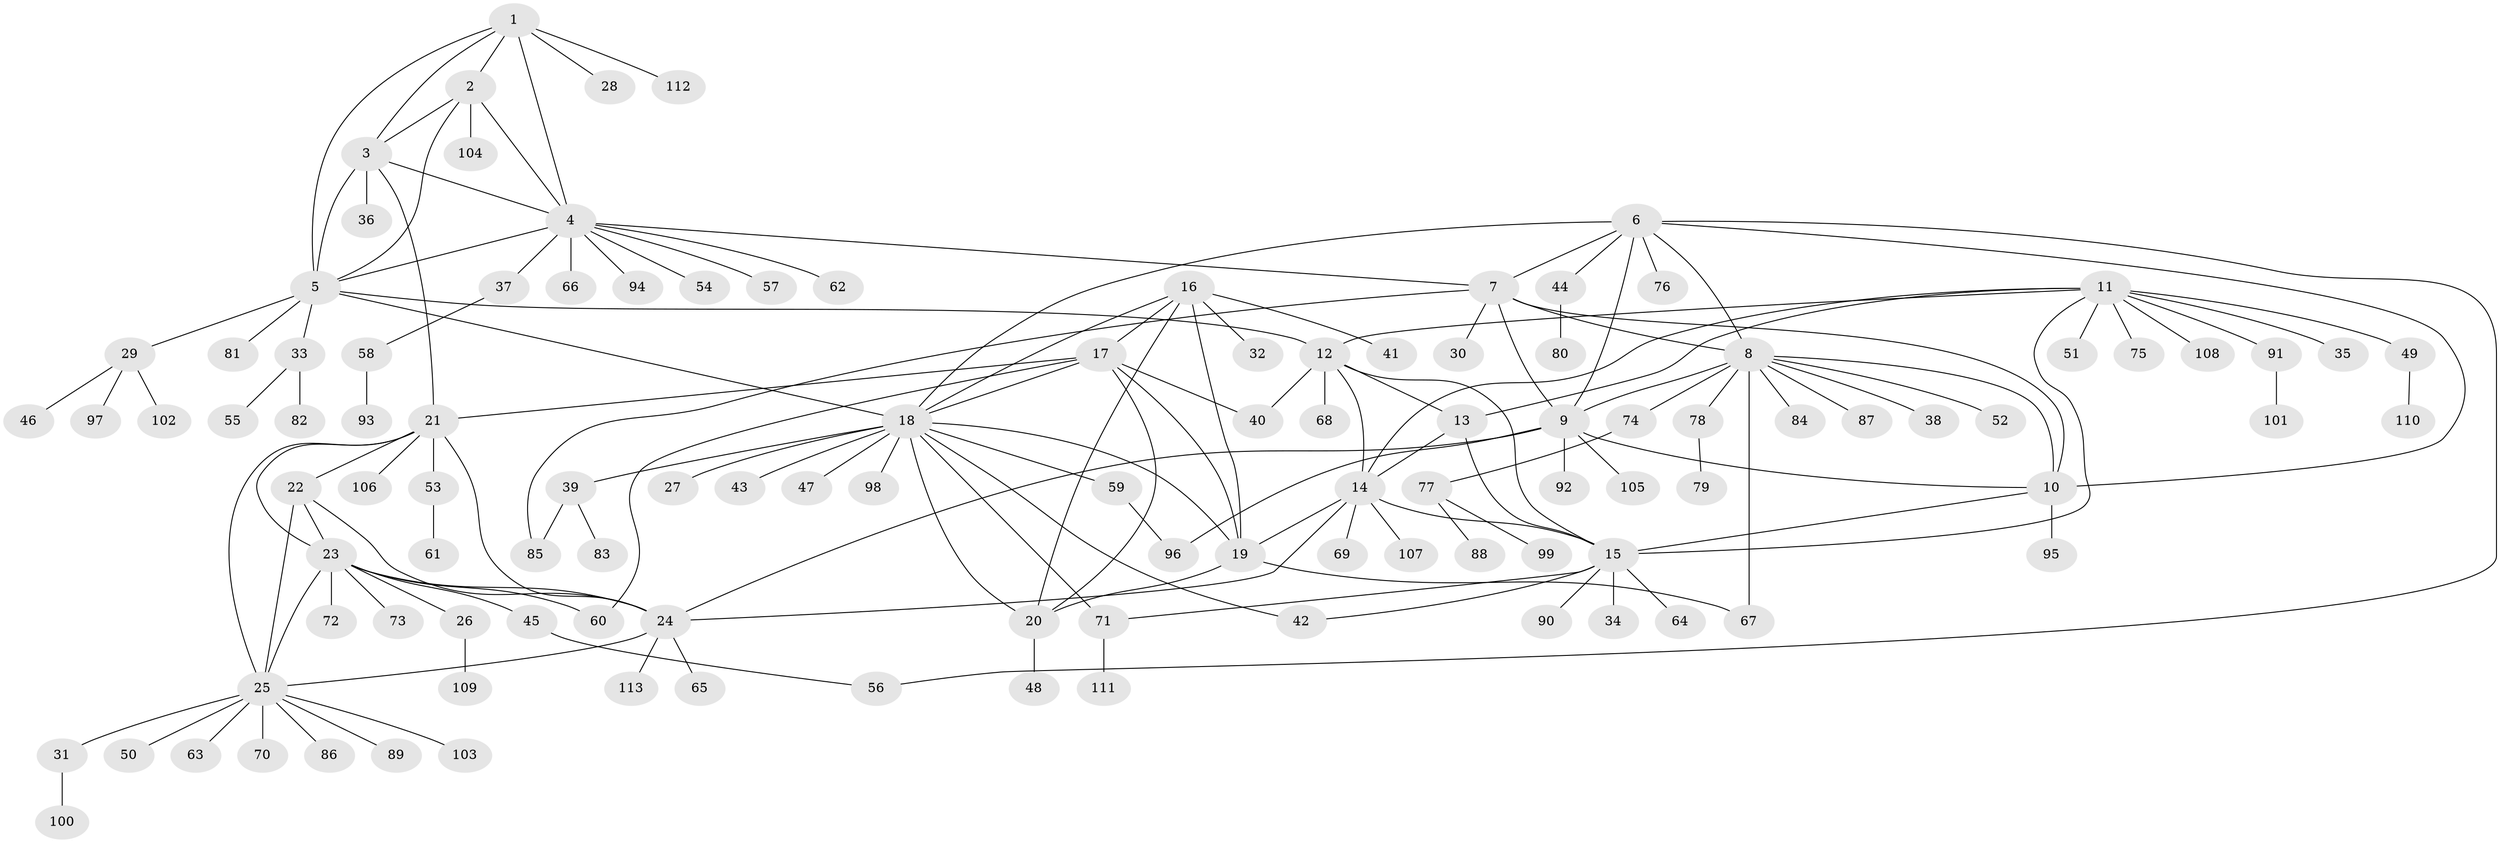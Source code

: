 // Generated by graph-tools (version 1.1) at 2025/26/03/09/25 03:26:39]
// undirected, 113 vertices, 156 edges
graph export_dot {
graph [start="1"]
  node [color=gray90,style=filled];
  1;
  2;
  3;
  4;
  5;
  6;
  7;
  8;
  9;
  10;
  11;
  12;
  13;
  14;
  15;
  16;
  17;
  18;
  19;
  20;
  21;
  22;
  23;
  24;
  25;
  26;
  27;
  28;
  29;
  30;
  31;
  32;
  33;
  34;
  35;
  36;
  37;
  38;
  39;
  40;
  41;
  42;
  43;
  44;
  45;
  46;
  47;
  48;
  49;
  50;
  51;
  52;
  53;
  54;
  55;
  56;
  57;
  58;
  59;
  60;
  61;
  62;
  63;
  64;
  65;
  66;
  67;
  68;
  69;
  70;
  71;
  72;
  73;
  74;
  75;
  76;
  77;
  78;
  79;
  80;
  81;
  82;
  83;
  84;
  85;
  86;
  87;
  88;
  89;
  90;
  91;
  92;
  93;
  94;
  95;
  96;
  97;
  98;
  99;
  100;
  101;
  102;
  103;
  104;
  105;
  106;
  107;
  108;
  109;
  110;
  111;
  112;
  113;
  1 -- 2;
  1 -- 3;
  1 -- 4;
  1 -- 5;
  1 -- 28;
  1 -- 112;
  2 -- 3;
  2 -- 4;
  2 -- 5;
  2 -- 104;
  3 -- 4;
  3 -- 5;
  3 -- 21;
  3 -- 36;
  4 -- 5;
  4 -- 7;
  4 -- 37;
  4 -- 54;
  4 -- 57;
  4 -- 62;
  4 -- 66;
  4 -- 94;
  5 -- 12;
  5 -- 18;
  5 -- 29;
  5 -- 33;
  5 -- 81;
  6 -- 7;
  6 -- 8;
  6 -- 9;
  6 -- 10;
  6 -- 18;
  6 -- 44;
  6 -- 56;
  6 -- 76;
  7 -- 8;
  7 -- 9;
  7 -- 10;
  7 -- 30;
  7 -- 85;
  8 -- 9;
  8 -- 10;
  8 -- 38;
  8 -- 52;
  8 -- 67;
  8 -- 74;
  8 -- 78;
  8 -- 84;
  8 -- 87;
  9 -- 10;
  9 -- 24;
  9 -- 92;
  9 -- 96;
  9 -- 105;
  10 -- 15;
  10 -- 95;
  11 -- 12;
  11 -- 13;
  11 -- 14;
  11 -- 15;
  11 -- 35;
  11 -- 49;
  11 -- 51;
  11 -- 75;
  11 -- 91;
  11 -- 108;
  12 -- 13;
  12 -- 14;
  12 -- 15;
  12 -- 40;
  12 -- 68;
  13 -- 14;
  13 -- 15;
  14 -- 15;
  14 -- 19;
  14 -- 24;
  14 -- 69;
  14 -- 107;
  15 -- 34;
  15 -- 42;
  15 -- 64;
  15 -- 71;
  15 -- 90;
  16 -- 17;
  16 -- 18;
  16 -- 19;
  16 -- 20;
  16 -- 32;
  16 -- 41;
  17 -- 18;
  17 -- 19;
  17 -- 20;
  17 -- 21;
  17 -- 40;
  17 -- 60;
  18 -- 19;
  18 -- 20;
  18 -- 27;
  18 -- 39;
  18 -- 42;
  18 -- 43;
  18 -- 47;
  18 -- 59;
  18 -- 71;
  18 -- 98;
  19 -- 20;
  19 -- 67;
  20 -- 48;
  21 -- 22;
  21 -- 23;
  21 -- 24;
  21 -- 25;
  21 -- 53;
  21 -- 106;
  22 -- 23;
  22 -- 24;
  22 -- 25;
  23 -- 24;
  23 -- 25;
  23 -- 26;
  23 -- 45;
  23 -- 60;
  23 -- 72;
  23 -- 73;
  24 -- 25;
  24 -- 65;
  24 -- 113;
  25 -- 31;
  25 -- 50;
  25 -- 63;
  25 -- 70;
  25 -- 86;
  25 -- 89;
  25 -- 103;
  26 -- 109;
  29 -- 46;
  29 -- 97;
  29 -- 102;
  31 -- 100;
  33 -- 55;
  33 -- 82;
  37 -- 58;
  39 -- 83;
  39 -- 85;
  44 -- 80;
  45 -- 56;
  49 -- 110;
  53 -- 61;
  58 -- 93;
  59 -- 96;
  71 -- 111;
  74 -- 77;
  77 -- 88;
  77 -- 99;
  78 -- 79;
  91 -- 101;
}
